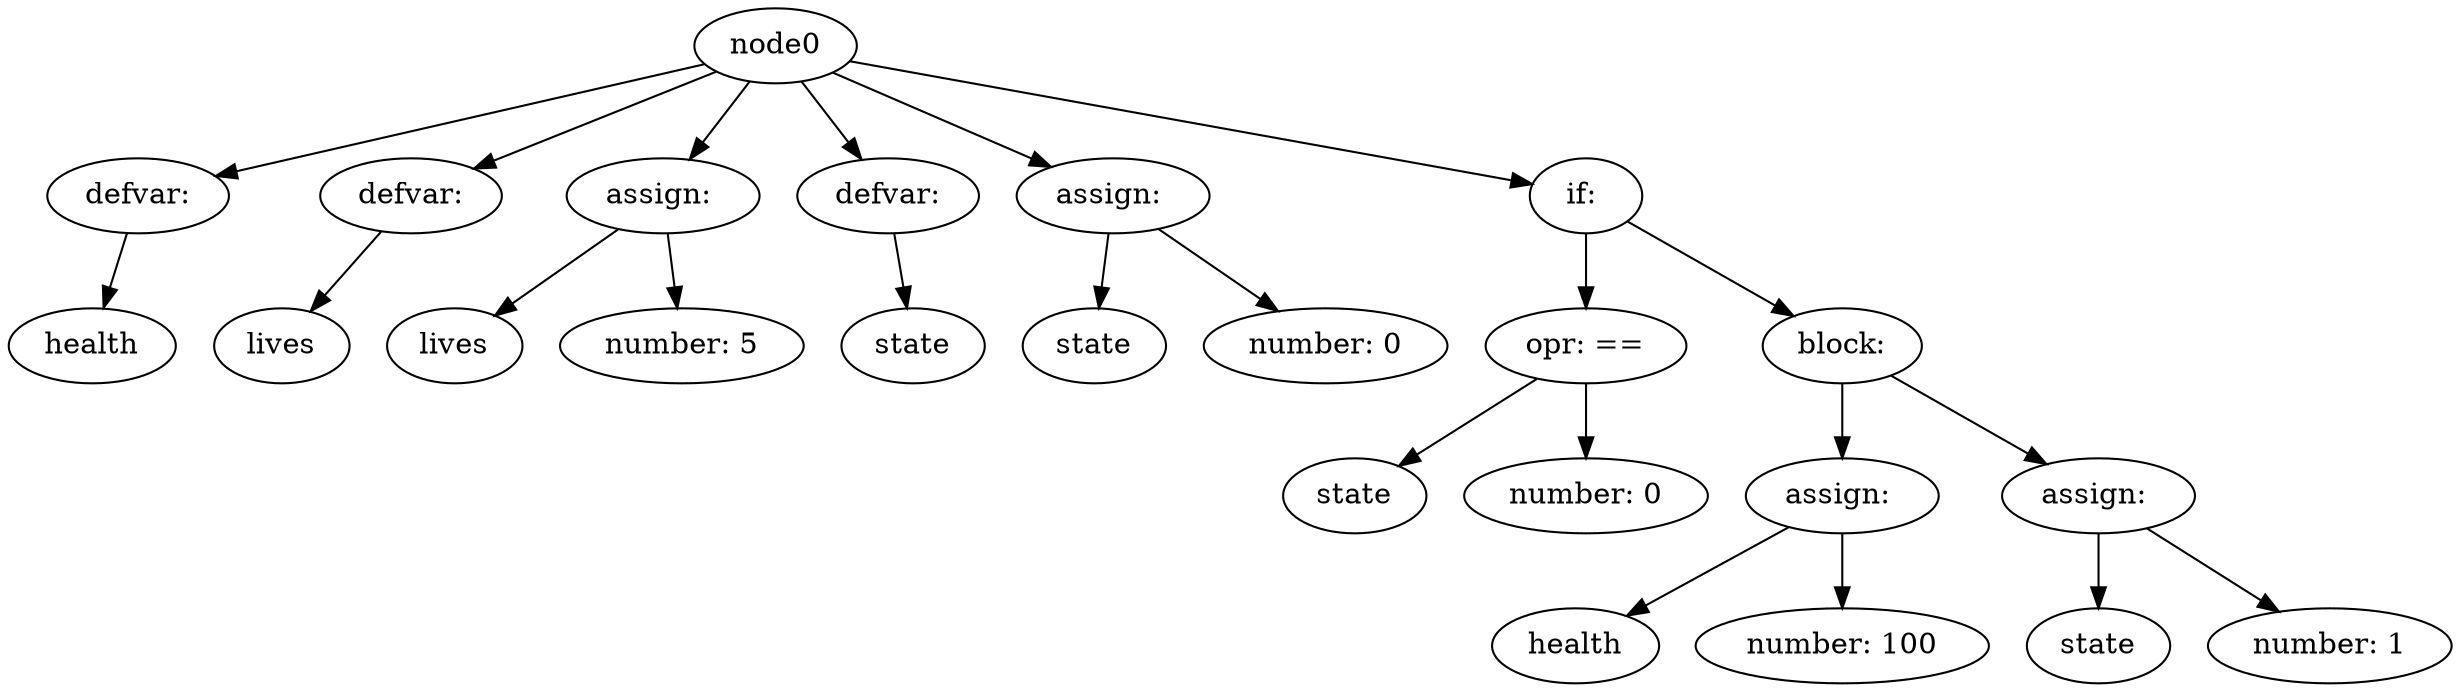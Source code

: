 digraph G {
node2 [ label = "defvar:" ];
node0 -> node2;
node1 [ label = "health"];
node2 -> node1;
node4 [ label = "defvar:" ];
node0 -> node4;
node3 [ label = "lives"];
node4 -> node3;
node7 [ label = "assign: "];
node0 -> node7;
node5 [ label = "lives"];
node7 -> node5;
node6 [ label = "number: 5"];
node7 -> node6;
node9 [ label = "defvar:" ];
node0 -> node9;
node8 [ label = "state"];
node9 -> node8;
node12 [ label = "assign: "];
node0 -> node12;
node10 [ label = "state"];
node12 -> node10;
node11 [ label = "number: 0"];
node12 -> node11;
node23 [ label = "if: "];
node0 -> node23;
node13 [ label = "state"];
node15 -> node13;
node15 [ label = "opr: =="];
node14 [ label = "number: 0"];
node15 -> node14;
node23 -> node15;
node16 [ label = "block:" ];
node23 -> node16;
node19 [ label = "assign: "];
node16 -> node19;
node17 [ label = "health"];
node19 -> node17;
node18 [ label = "number: 100"];
node19 -> node18;
node22 [ label = "assign: "];
node16 -> node22;
node20 [ label = "state"];
node22 -> node20;
node21 [ label = "number: 1"];
node22 -> node21;

}
